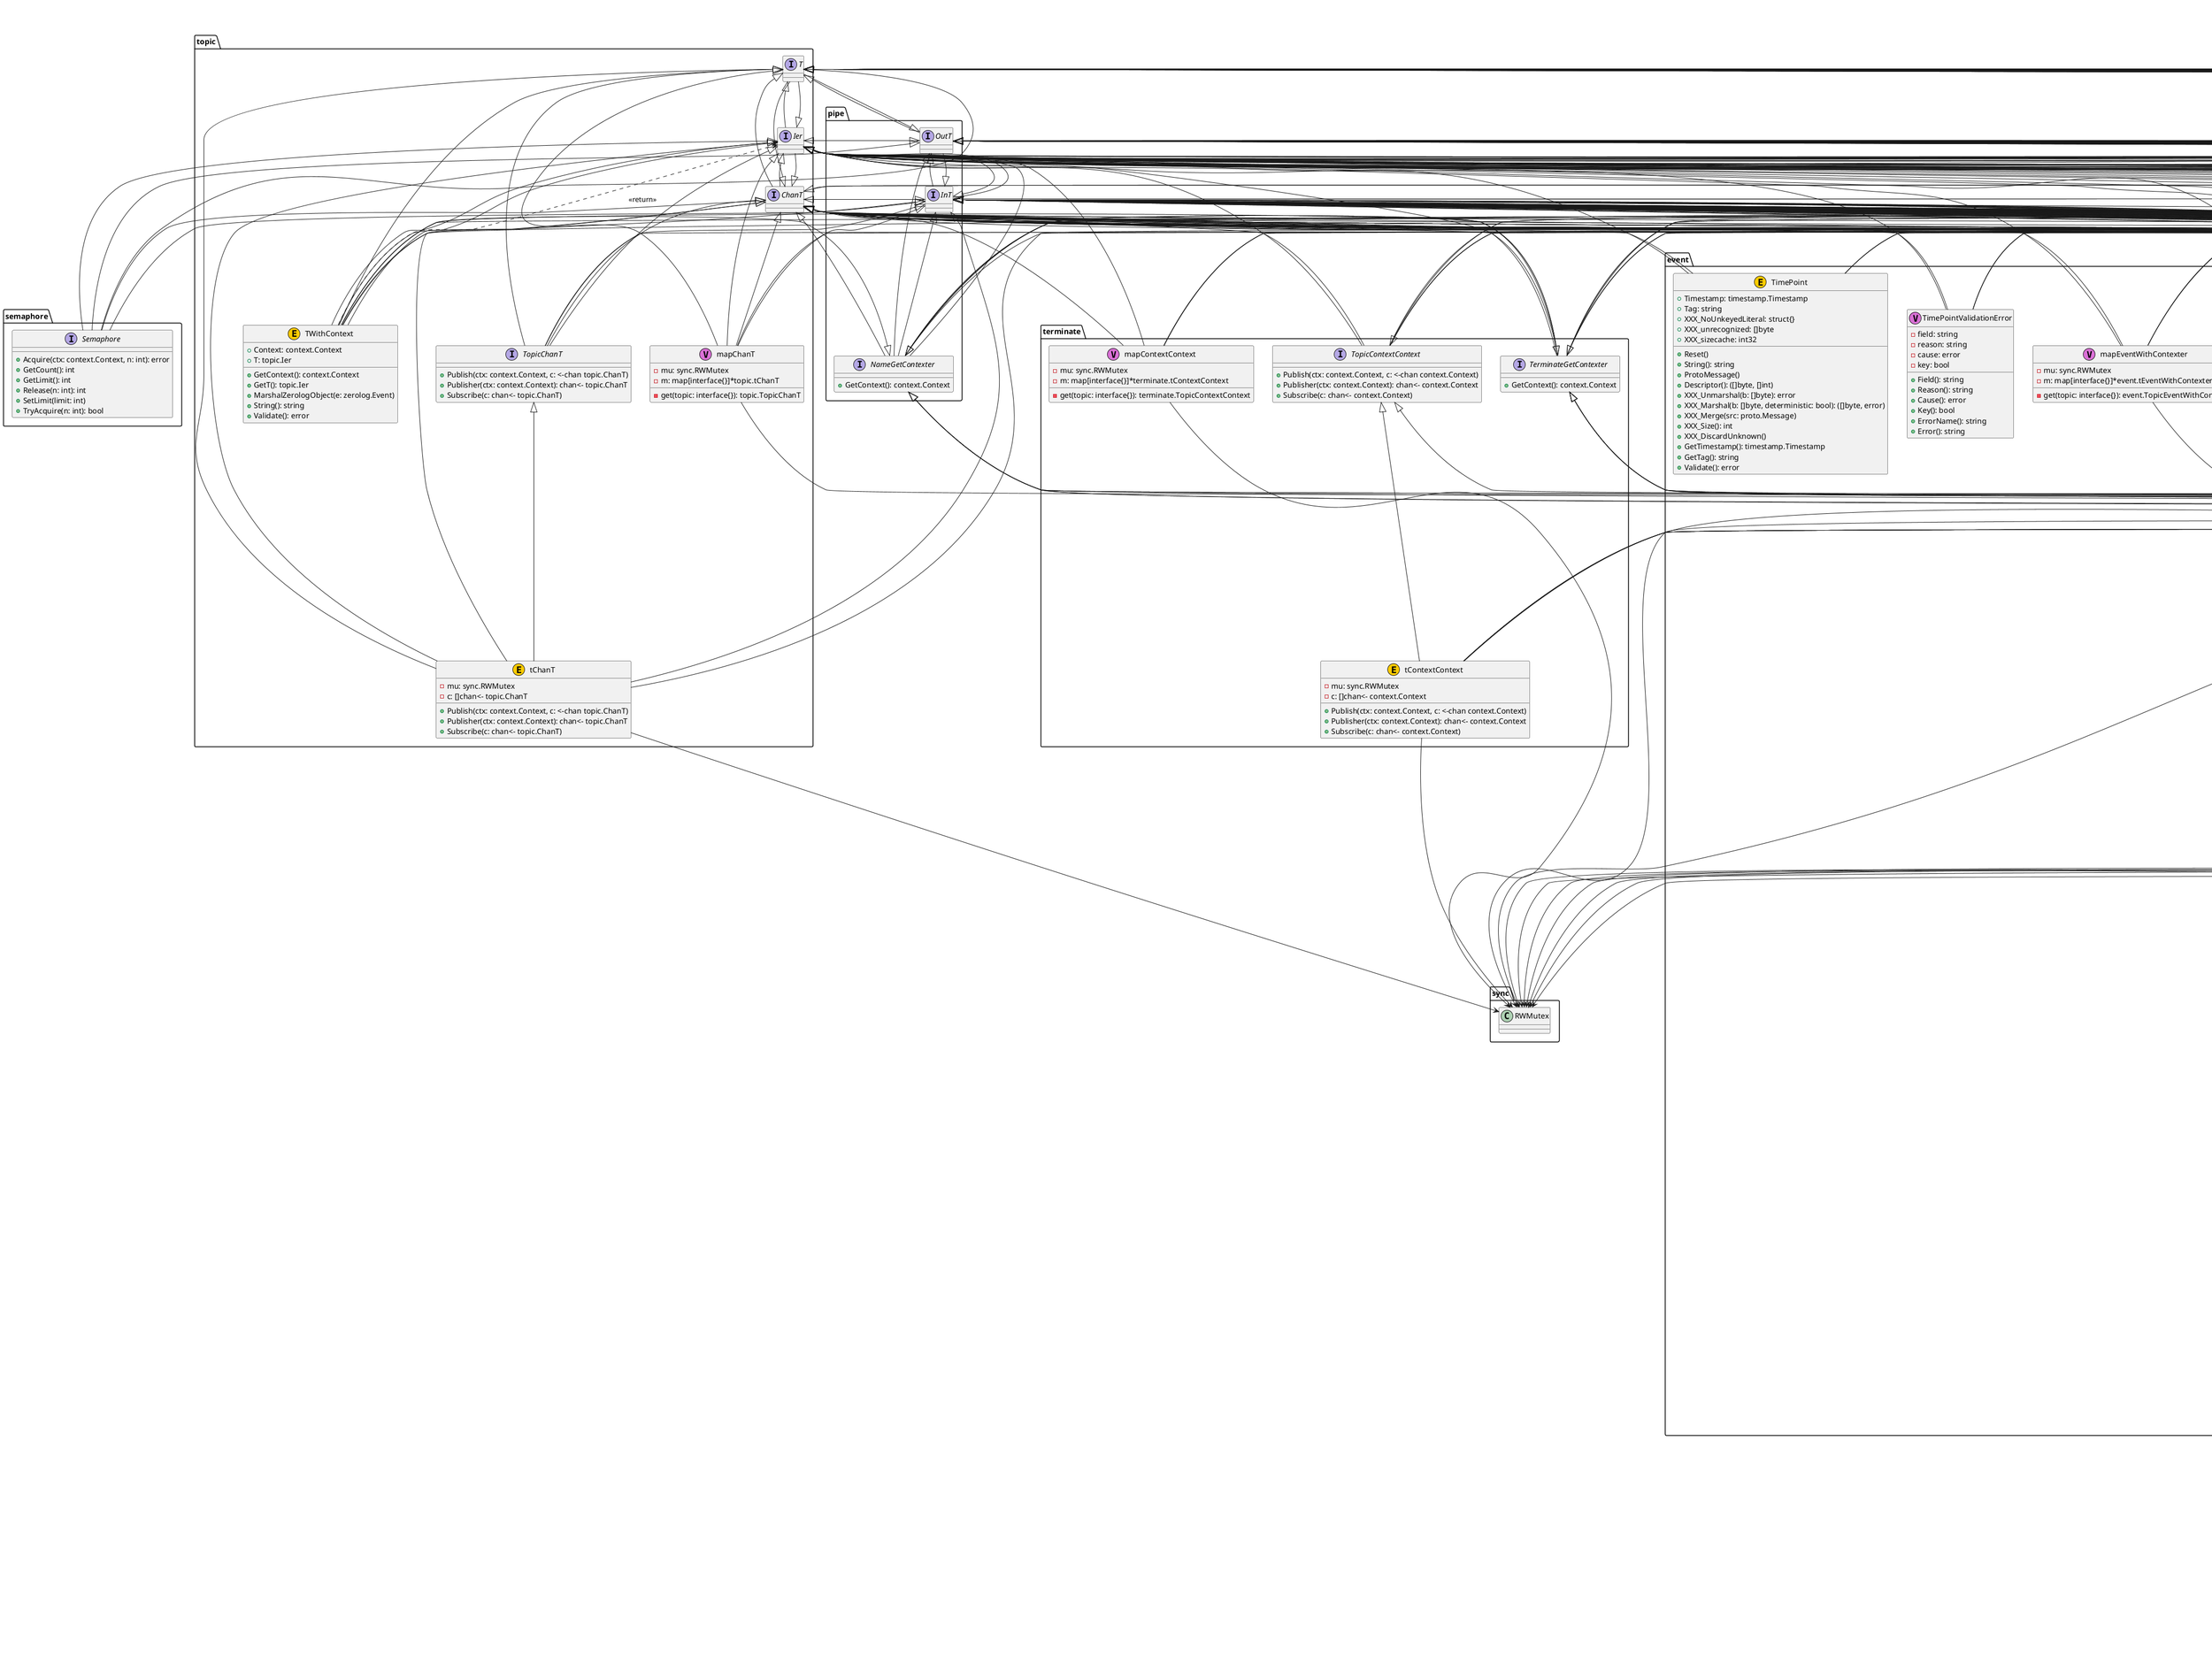 @startuml

package "semaphore" {
	interface "Semaphore" as semaphore.Semaphore {
		+Acquire(ctx: context.Context, n: int): error
		+GetCount(): int
		+GetLimit(): int
		+Release(n: int): int
		+SetLimit(limit: int)
		+TryAcquire(n: int): bool
	}
}



package "update" {
	interface "UpdateGetContexter" as update.UpdateGetContexter {
		+GetContext(): context.Context
	}
}



package "config" {
	class "KV" as config.KV <<V,Orchid>> {
		+K: string
		+V: interface{}
	}
}



package "terminate" {
	interface "TerminateGetContexter" as terminate.TerminateGetContexter {
		+GetContext(): context.Context
	}
}



package "terminate" {
	interface "TopicContextContext" as terminate.TopicContextContext {
		+Publish(ctx: context.Context, c: <-chan context.Context)
		+Publisher(ctx: context.Context): chan<- context.Context
		+Subscribe(c: chan<- context.Context)
	}
}



package "terminate" {
	class "mapContextContext" as terminate.mapContextContext <<V,Orchid>> {
		-mu: sync.RWMutex
		-m: map[interface{}]*terminate.tContextContext
		-get(topic: interface{}): terminate.TopicContextContext
	}
}

	terminate.mapContextContext --> sync.RWMutex


package "terminate" {
	class "tContextContext" as terminate.tContextContext <<E,#FFCC00>> {
		-mu: sync.RWMutex
		-c: []chan<- context.Context
		+Publish(ctx: context.Context, c: <-chan context.Context)
		+Publisher(ctx: context.Context): chan<- context.Context
		+Subscribe(c: chan<- context.Context)
	}
}

	terminate.tContextContext --> sync.RWMutex


package "topic" {
	interface "ChanT" as topic.ChanT
}



package "topic" {
	interface "Ier" as topic.Ier
}



package "topic" {
	interface "T" as topic.T
}



package "topic" {
	class "TWithContext" as topic.TWithContext <<E,#FFCC00>> {
		+Context: context.Context
		+T: topic.Ier
		+GetContext(): context.Context
		+GetT(): topic.Ier
		+MarshalZerologObject(e: zerolog.Event)
		+String(): string
		+Validate(): error
	}
}

	topic.TWithContext --> topic.Ier

	topic.TWithContext ..> topic.Ier : <<return>> 

package "topic" {
	interface "TopicChanT" as topic.TopicChanT {
		+Publish(ctx: context.Context, c: <-chan topic.ChanT)
		+Publisher(ctx: context.Context): chan<- topic.ChanT
		+Subscribe(c: chan<- topic.ChanT)
	}
}



package "topic" {
	class "mapChanT" as topic.mapChanT <<V,Orchid>> {
		-mu: sync.RWMutex
		-m: map[interface{}]*topic.tChanT
		-get(topic: interface{}): topic.TopicChanT
	}
}

	topic.mapChanT --> sync.RWMutex


package "topic" {
	class "tChanT" as topic.tChanT <<E,#FFCC00>> {
		-mu: sync.RWMutex
		-c: []chan<- topic.ChanT
		+Publish(ctx: context.Context, c: <-chan topic.ChanT)
		+Publisher(ctx: context.Context): chan<- topic.ChanT
		+Subscribe(c: chan<- topic.ChanT)
	}
}

	topic.tChanT --> sync.RWMutex


package "event" {
	interface "Closer" as event.Closer {
		+Close(): error
	}
}



package "event" {
	class "Event" as event.Event <<E,#FFCC00>> {
		+Id: []byte
		+Origin: string
		+TimePoint: []*event.TimePoint
		+XXX_NoUnkeyedLiteral: struct{}
		+XXX_unrecognized: []byte
		+XXX_sizecache: int32
		+AddTimePoint(tag: string, timeStamp: time.Time): (event.Eventer, error)
		+GetKey(): []byte
		+Reset()
		+String(): string
		+ProtoMessage()
		+Descriptor(): ([]byte, []int)
		+XXX_Unmarshal(b: []byte): error
		+XXX_Marshal(b: []byte, deterministic: bool): ([]byte, error)
		+XXX_Merge(src: proto.Message)
		+XXX_Size(): int
		+XXX_DiscardUnknown()
		+GetId(): []byte
		+GetOrigin(): string
		+GetTimePoint(): []*event.TimePoint
		+MarshalZerologObject(e: zerolog.Event)
		+Validate(): error
	}
}


	event.Event ..> event.Eventer : <<return>> 

package "event" {
	class "EventValidationError" as event.EventValidationError <<V,Orchid>> {
		-field: string
		-reason: string
		-cause: error
		-key: bool
		+Field(): string
		+Reason(): string
		+Cause(): error
		+Key(): bool
		+ErrorName(): string
		+Error(): string
	}
}



package "event" {
	class "EventWithContext" as event.EventWithContext <<E,#FFCC00>> {
		+Context: context.Context
		+Event: event.Eventer
		+GetContext(): context.Context
		+GetEvent(): event.Eventer
		+MarshalZerologObject(e: zerolog.Event)
		+String(): string
		+Validate(): error
	}
}

	event.EventWithContext --> event.Eventer

	event.EventWithContext ..> event.Eventer : <<return>> 

package "event" {
	interface "EventWithContexter" as event.EventWithContexter {
		+GetContext(): context.Context
		+GetEvent(): event.Eventer
		+MarshalZerologObject(: zerolog.Event)
		+String(): string
		+Validate(): error
	}
}


	event.EventWithContexter ..> event.Eventer : <<return>> 

package "event" {
	interface "Eventer" as event.Eventer {
		+AddTimePoint(: string, : time.Time): (event.Eventer, error)
		+Descriptor(): ([]byte, []int)
		+GetId(): []byte
		+GetKey(): []byte
		+GetOrigin(): string
		+GetTimePoint(): []*event.TimePoint
		+MarshalZerologObject(: zerolog.Event)
		+ProtoMessage()
		+Reset()
		+String(): string
		+Validate(): error
		+XXX_DiscardUnknown()
		+XXX_Marshal(: []byte, : bool): ([]byte, error)
		+XXX_Merge(: proto.Message)
		+XXX_Size(): int
		+XXX_Unmarshal(: []byte): error
	}
}


	event.Eventer ..> event.Eventer : <<return>> 

package "keyvalue" {
	class "KeyValueWithContext" as keyvalue.KeyValueWithContext <<E,#FFCC00>> {
		+Context: context.Context
		+KeyValue: keyvalue.KeyValuer
		+GetContext(): context.Context
		+GetKeyValue(): keyvalue.KeyValuer
		+MarshalZerologObject(e: zerolog.Event)
		+String(): string
		+Validate(): error
	}
}



package "keyvalue" {
	interface "KeyValueWithContexter" as keyvalue.KeyValueWithContexter {
		+GetContext(): context.Context
		+GetKeyValue(): keyvalue.KeyValuer
		+MarshalZerologObject(: zerolog.Event)
		+String(): string
		+Validate(): error
	}
}



package "event" {
	interface "Keyer" as event.Keyer {
		+GetKey(): string
		+MarshalZerologObject(e: zerolog.Event)
	}
}



package "event" {
	interface "Loader" as event.Loader {
		+Load(: context.Context, : keyvalue.Prefixer): (keyvalue.KeyValuer, error)
	}
}



package "event" {
	interface "Message" as event.Message {
		+MarshalZerologObject(e: zerolog.Event)
		+ProtoMessage()
		+Reset()
		+String(): string
	}
}



package "event" {
	interface "Saver" as event.Saver {
		+Save(: context.Context, : keyvalue.KeyValuer): error
	}
}



package "event" {
	class "TimePoint" as event.TimePoint <<E,#FFCC00>> {
		+Timestamp: timestamp.Timestamp
		+Tag: string
		+XXX_NoUnkeyedLiteral: struct{}
		+XXX_unrecognized: []byte
		+XXX_sizecache: int32
		+Reset()
		+String(): string
		+ProtoMessage()
		+Descriptor(): ([]byte, []int)
		+XXX_Unmarshal(b: []byte): error
		+XXX_Marshal(b: []byte, deterministic: bool): ([]byte, error)
		+XXX_Merge(src: proto.Message)
		+XXX_Size(): int
		+XXX_DiscardUnknown()
		+GetTimestamp(): timestamp.Timestamp
		+GetTag(): string
		+Validate(): error
	}
}



package "event" {
	class "TimePointValidationError" as event.TimePointValidationError <<V,Orchid>> {
		-field: string
		-reason: string
		-cause: error
		-key: bool
		+Field(): string
		+Reason(): string
		+Cause(): error
		+Key(): bool
		+ErrorName(): string
		+Error(): string
	}
}



package "event" {
	interface "TopicEventWithContexter" as event.TopicEventWithContexter {
		+Publish(ctx: context.Context, c: <-chan event.EventWithContexter)
		+Publisher(ctx: context.Context): chan<- event.EventWithContexter
		+Subscribe(c: chan<- event.EventWithContexter)
	}
}



package "event" {
	class "mapEventWithContexter" as event.mapEventWithContexter <<V,Orchid>> {
		-mu: sync.RWMutex
		-m: map[interface{}]*event.tEventWithContexter
		-get(topic: interface{}): event.TopicEventWithContexter
	}
}

	event.mapEventWithContexter --> sync.RWMutex


package "event" {
	class "tEventWithContexter" as event.tEventWithContexter <<E,#FFCC00>> {
		-mu: sync.RWMutex
		-c: []chan<- event.EventWithContexter
		+Publish(ctx: context.Context, c: <-chan event.EventWithContexter)
		+Publisher(ctx: context.Context): chan<- event.EventWithContexter
		+Subscribe(c: chan<- event.EventWithContexter)
	}
}

	event.tEventWithContexter --> sync.RWMutex


package "errs" {
	class "Error" as errs.Error <<E,#FFCC00>> {
		+Code: fmt.Stringer
		+Message: string
		+Op: string
		+Err: error
		-errorMessage: string
		+Error(): string
		+MarshalZerologObject(e: zerolog.Event)
	}
}



package "meta" {
	class "Meta" as meta.Meta <<E,#FFCC00>> {
		+Name: string
		+Semver: string
		+Channel: string
		+Runtime: *meta.Runtime
		+Serial: string
		+Build: time.Time
		+Vcs: *meta.Vcs
		+XXX_NoUnkeyedLiteral: struct{}
		+XXX_unrecognized: []byte
		+XXX_sizecache: int32
		+Reset()
		+String(): string
		+ProtoMessage()
		+Descriptor(): ([]byte, []int)
		+XXX_Unmarshal(b: []byte): error
		+XXX_Marshal(b: []byte, deterministic: bool): ([]byte, error)
		+XXX_Merge(src: proto.Message)
		+XXX_Size(): int
		+XXX_DiscardUnknown()
		+GetName(): string
		+GetSemver(): string
		+GetChannel(): string
		+GetRuntime(): *meta.Runtime
		+GetSerial(): string
		+GetBuild(): time.Time
		+GetVcs(): *meta.Vcs
		+Validate(): error
		+JSON(): []byte
		+Flatten(): map[string]interface{}
		+MarshalZerologObject(e: zerolog.Event)
	}
}

	meta.Meta --> meta.Runtime
	meta.Meta --> meta.Vcs

	meta.Meta ..> meta.Runtime : <<return>> 
	meta.Meta ..> meta.Vcs : <<return>> 

package "meta" {
	class "MetaValidationError" as meta.MetaValidationError <<V,Orchid>> {
		-field: string
		-reason: string
		-cause: error
		-key: bool
		+Field(): string
		+Reason(): string
		+Cause(): error
		+Key(): bool
		+ErrorName(): string
		+Error(): string
	}
}



package "meta" {
	interface "Metaer" as meta.Metaer {
		+Descriptor(): ([]byte, []int)
		+Flatten(): map[string]interface{}
		+GetBuild(): time.Time
		+GetChannel(): string
		+GetName(): string
		+GetRuntime(): *meta.Runtime
		+GetSemver(): string
		+GetSerial(): string
		+GetVcs(): *meta.Vcs
		+JSON(): []byte
		+MarshalZerologObject(: zerolog.Event)
		+ProtoMessage()
		+Reset()
		+String(): string
		+Validate(): error
		+XXX_DiscardUnknown()
		+XXX_Marshal(: []byte, : bool): ([]byte, error)
		+XXX_Merge(: proto.Message)
		+XXX_Size(): int
		+XXX_Unmarshal(: []byte): error
	}
}


	meta.Metaer ..> meta.Runtime : <<return>> 
	meta.Metaer ..> meta.Vcs : <<return>> 

package "meta" {
	class "Runtime" as meta.Runtime <<E,#FFCC00>> {
		+Version: string
		+Arch: string
		+Os: string
		+XXX_NoUnkeyedLiteral: struct{}
		+XXX_unrecognized: []byte
		+XXX_sizecache: int32
		+Reset()
		+String(): string
		+ProtoMessage()
		+Descriptor(): ([]byte, []int)
		+XXX_Unmarshal(b: []byte): error
		+XXX_Marshal(b: []byte, deterministic: bool): ([]byte, error)
		+XXX_Merge(src: proto.Message)
		+XXX_Size(): int
		+XXX_DiscardUnknown()
		+GetVersion(): string
		+GetArch(): string
		+GetOs(): string
		+Validate(): error
	}
}



package "meta" {
	class "RuntimeValidationError" as meta.RuntimeValidationError <<V,Orchid>> {
		-field: string
		-reason: string
		-cause: error
		-key: bool
		+Field(): string
		+Reason(): string
		+Cause(): error
		+Key(): bool
		+ErrorName(): string
		+Error(): string
	}
}



package "meta" {
	class "Vcs" as meta.Vcs <<E,#FFCC00>> {
		+Hash: string
		+Branch: string
		+Tag: string
		+XXX_NoUnkeyedLiteral: struct{}
		+XXX_unrecognized: []byte
		+XXX_sizecache: int32
		+Reset()
		+String(): string
		+ProtoMessage()
		+Descriptor(): ([]byte, []int)
		+XXX_Unmarshal(b: []byte): error
		+XXX_Marshal(b: []byte, deterministic: bool): ([]byte, error)
		+XXX_Merge(src: proto.Message)
		+XXX_Size(): int
		+XXX_DiscardUnknown()
		+GetHash(): string
		+GetBranch(): string
		+GetTag(): string
		+Validate(): error
	}
}



package "meta" {
	class "VcsValidationError" as meta.VcsValidationError <<V,Orchid>> {
		-field: string
		-reason: string
		-cause: error
		-key: bool
		+Field(): string
		+Reason(): string
		+Cause(): error
		+Key(): bool
		+ErrorName(): string
		+Error(): string
	}
}



package "pipe" {
	interface "InT" as pipe.InT
}



package "pipe" {
	interface "NameGetContexter" as pipe.NameGetContexter {
		+GetContext(): context.Context
	}
}



package "pipe" {
	interface "OutT" as pipe.OutT
}



package "slog" {
	class "HookMeta" as slog.HookMeta <<V,Orchid>> {
		+Run(e: zerolog.Event, level: zerolog.Level, msg: string)
	}
}



package "slog" {
	class "StackdriverCloser" as slog.StackdriverCloser <<E,#FFCC00>> {
		-client: logging.Client
		+Close(): error
	}
}



package "slog" {
	class "StackdriverLoggingWriter" as slog.StackdriverLoggingWriter <<E,#FFCC00>> {
		+Logger: logging.Logger
		-parentProjects: string
		-projectID: string
		-traceIDTemplate: string
		+Write(p: []byte): (int, error)
		+WriteLevel(level: zerolog.Level, p: []byte): (int, error)
		+Flush(): error
		+GetTraceIDTemplate(): string
		+GetTraceURLTemplate(): string
		+GetParentProjects(): string
	}
}



package "slog" {
	class "StackdriverZerologWriter" as slog.StackdriverZerologWriter <<E,#FFCC00>> {
		-ctx: context.Context
		+Init(: context.Context): (io.Closer, error)
		+MarshalZerologObject(e: zerolog.Event)
	}
}



package "slog" {
	class "TraceObject" as slog.TraceObject <<E,#FFCC00>> {
		-ctx: context.Context
		+MarshalZerologObject(e: zerolog.Event)
	}
}



package "slog" {
	interface "Tracer" as slog.Tracer {
		+GetTraceIDTemplate(): string
		+GetTraceURLTemplate(): string
	}
}



package "slog" {
	class "rawJSON" as slog.rawJSON <<E,#FFCC00>> {
		+MarshalJSON(): ([]byte, error)
		+UnmarshalJSON(b: []byte): error
	}
}



package "cmd" {
	class "Resource" as cmd.Resource <<E,#FFCC00>> {
		+Context: context.Context
		+Resource: []func(context.Context) (io.Closer, error)
		-closer: []io.Closer
		+Init(): error
		+Close(): err: error
	}
}



package "now" {
	interface "TopicContextContext" as now.TopicContextContext {
		+Publish(ctx: context.Context, c: <-chan context.Context)
		+Publisher(ctx: context.Context): chan<- context.Context
		+Subscribe(c: chan<- context.Context)
	}
}



package "now" {
	class "mapContextContext" as now.mapContextContext <<V,Orchid>> {
		-mu: sync.RWMutex
		-m: map[interface{}]*now.tContextContext
		-get(topic: interface{}): now.TopicContextContext
	}
}

	now.mapContextContext --> sync.RWMutex


package "now" {
	class "tContextContext" as now.tContextContext <<E,#FFCC00>> {
		-mu: sync.RWMutex
		-c: []chan<- context.Context
		+Publish(ctx: context.Context, c: <-chan context.Context)
		+Publisher(ctx: context.Context): chan<- context.Context
		+Subscribe(c: chan<- context.Context)
	}
}

	now.tContextContext --> sync.RWMutex


package "debug" {
	class "Client" as debug.Client <<E,#FFCC00>> {
		+Id: string
		+XXX_NoUnkeyedLiteral: struct{}
		+XXX_unrecognized: []byte
		+XXX_sizecache: int32
		+Reset()
		+String(): string
		+ProtoMessage()
		+Descriptor(): ([]byte, []int)
		+XXX_Unmarshal(b: []byte): error
		+XXX_Marshal(b: []byte, deterministic: bool): ([]byte, error)
		+XXX_Merge(src: proto.Message)
		+XXX_Size(): int
		+XXX_DiscardUnknown()
		+GetId(): string
		+MarshalZerologObject(e: zerolog.Event)
		+Validate(): error
	}
}



package "debug" {
	interface "ClientRepository" as debug.ClientRepository {
		+Config(: context.Context): (debug.ClientWithContexter, error)
		+Connect(: debug.ClientWithContexter): error
	}
}


	debug.ClientRepository ..> debug.ClientWithContexter : <<return>> 
	debug.ClientRepository ..> debug.ClientWithContexter : <<use>> 

package "debug" {
	class "ClientValidationError" as debug.ClientValidationError <<V,Orchid>> {
		-field: string
		-reason: string
		-cause: error
		-key: bool
		+Field(): string
		+Reason(): string
		+Cause(): error
		+Key(): bool
		+ErrorName(): string
		+Error(): string
	}
}



package "debug" {
	class "ClientWithContext" as debug.ClientWithContext <<E,#FFCC00>> {
		+Context: context.Context
		+Client: debug.Clienter
		+GetContext(): context.Context
		+GetClient(): debug.Clienter
		+MarshalZerologObject(e: zerolog.Event)
		+String(): string
		+Validate(): error
	}
}

	debug.ClientWithContext --> debug.Clienter

	debug.ClientWithContext ..> debug.Clienter : <<return>> 

package "debug" {
	interface "ClientWithContexter" as debug.ClientWithContexter {
		+GetClient(): debug.Clienter
		+GetContext(): context.Context
		+MarshalZerologObject(: zerolog.Event)
		+String(): string
		+Validate(): error
	}
}


	debug.ClientWithContexter ..> debug.Clienter : <<return>> 

package "debug" {
	interface "Clienter" as debug.Clienter {
		+Descriptor(): ([]byte, []int)
		+GetId(): string
		+MarshalZerologObject(: zerolog.Event)
		+ProtoMessage()
		+Reset()
		+String(): string
		+Validate(): error
		+XXX_DiscardUnknown()
		+XXX_Marshal(: []byte, : bool): ([]byte, error)
		+XXX_Merge(: proto.Message)
		+XXX_Size(): int
		+XXX_Unmarshal(: []byte): error
	}
}



package "debug" {
	interface "TopicClientWithContexter" as debug.TopicClientWithContexter {
		+Publish(ctx: context.Context, c: <-chan debug.ClientWithContexter)
		+Publisher(ctx: context.Context): chan<- debug.ClientWithContexter
		+Subscribe(c: chan<- debug.ClientWithContexter)
	}
}



package "debug" {
	interface "TopicClienter" as debug.TopicClienter {
		+Publish(ctx: context.Context, c: <-chan debug.Clienter)
		+Publisher(ctx: context.Context): chan<- debug.Clienter
		+Subscribe(c: chan<- debug.Clienter)
	}
}



package "debug" {
	class "mapClientWithContexter" as debug.mapClientWithContexter <<V,Orchid>> {
		-mu: sync.RWMutex
		-m: map[interface{}]*debug.tClientWithContexter
		-get(topic: interface{}): debug.TopicClientWithContexter
	}
}

	debug.mapClientWithContexter --> sync.RWMutex


package "debug" {
	class "mapClienter" as debug.mapClienter <<V,Orchid>> {
		-mu: sync.RWMutex
		-m: map[interface{}]*debug.tClienter
		-get(topic: interface{}): debug.TopicClienter
	}
}

	debug.mapClienter --> sync.RWMutex


package "debug" {
	class "tClientWithContexter" as debug.tClientWithContexter <<E,#FFCC00>> {
		-mu: sync.RWMutex
		-c: []chan<- debug.ClientWithContexter
		+Publish(ctx: context.Context, c: <-chan debug.ClientWithContexter)
		+Publisher(ctx: context.Context): chan<- debug.ClientWithContexter
		+Subscribe(c: chan<- debug.ClientWithContexter)
	}
}

	debug.tClientWithContexter --> sync.RWMutex


package "debug" {
	class "tClienter" as debug.tClienter <<E,#FFCC00>> {
		-mu: sync.RWMutex
		-c: []chan<- debug.Clienter
		+Publish(ctx: context.Context, c: <-chan debug.Clienter)
		+Publisher(ctx: context.Context): chan<- debug.Clienter
		+Subscribe(c: chan<- debug.Clienter)
	}
}

	debug.tClienter --> sync.RWMutex


	semaphore.Semaphore -up-|> topic.ChanT
	semaphore.Semaphore -up-|> topic.Ier
	semaphore.Semaphore -up-|> topic.T
	semaphore.Semaphore -up-|> pipe.InT
	semaphore.Semaphore -up-|> pipe.OutT
	update.UpdateGetContexter -up-|> terminate.TerminateGetContexter
	update.UpdateGetContexter -up-|> topic.ChanT
	update.UpdateGetContexter -up-|> topic.Ier
	update.UpdateGetContexter -up-|> topic.T
	update.UpdateGetContexter -up-|> pipe.InT
	update.UpdateGetContexter -up-|> pipe.NameGetContexter
	update.UpdateGetContexter -up-|> pipe.OutT
	config.KV -up-|> topic.ChanT
	config.KV -up-|> topic.Ier
	config.KV -up-|> topic.T
	config.KV -up-|> pipe.InT
	config.KV -up-|> pipe.OutT
	terminate.TerminateGetContexter -up-|> update.UpdateGetContexter
	terminate.TerminateGetContexter -up-|> topic.ChanT
	terminate.TerminateGetContexter -up-|> topic.Ier
	terminate.TerminateGetContexter -up-|> topic.T
	terminate.TerminateGetContexter -up-|> pipe.InT
	terminate.TerminateGetContexter -up-|> pipe.NameGetContexter
	terminate.TerminateGetContexter -up-|> pipe.OutT
	terminate.TopicContextContext -up-|> topic.ChanT
	terminate.TopicContextContext -up-|> topic.Ier
	terminate.TopicContextContext -up-|> topic.T
	terminate.TopicContextContext -up-|> pipe.InT
	terminate.TopicContextContext -up-|> pipe.OutT
	terminate.TopicContextContext -up-|> now.TopicContextContext
	terminate.mapContextContext -up-|> topic.ChanT
	terminate.mapContextContext -up-|> topic.Ier
	terminate.mapContextContext -up-|> topic.T
	terminate.mapContextContext -up-|> pipe.InT
	terminate.mapContextContext -up-|> pipe.OutT
	terminate.tContextContext -up-|> terminate.TopicContextContext
	terminate.tContextContext -up-|> topic.ChanT
	terminate.tContextContext -up-|> topic.Ier
	terminate.tContextContext -up-|> topic.T
	terminate.tContextContext -up-|> pipe.InT
	terminate.tContextContext -up-|> pipe.OutT
	terminate.tContextContext -up-|> now.TopicContextContext
	topic.ChanT -up-|> topic.Ier
	topic.ChanT -up-|> topic.T
	topic.ChanT -up-|> pipe.InT
	topic.ChanT -up-|> pipe.OutT
	topic.Ier -up-|> topic.ChanT
	topic.Ier -up-|> topic.T
	topic.Ier -up-|> pipe.InT
	topic.Ier -up-|> pipe.OutT
	topic.T -up-|> topic.ChanT
	topic.T -up-|> topic.Ier
	topic.T -up-|> pipe.InT
	topic.T -up-|> pipe.OutT
	topic.TWithContext -up-|> update.UpdateGetContexter
	topic.TWithContext -up-|> terminate.TerminateGetContexter
	topic.TWithContext -up-|> topic.ChanT
	topic.TWithContext -up-|> topic.Ier
	topic.TWithContext -up-|> topic.T
	topic.TWithContext -up-|> pipe.InT
	topic.TWithContext -up-|> pipe.NameGetContexter
	topic.TWithContext -up-|> pipe.OutT
	topic.TopicChanT -up-|> topic.ChanT
	topic.TopicChanT -up-|> topic.Ier
	topic.TopicChanT -up-|> topic.T
	topic.TopicChanT -up-|> pipe.InT
	topic.TopicChanT -up-|> pipe.OutT
	topic.mapChanT -up-|> topic.ChanT
	topic.mapChanT -up-|> topic.Ier
	topic.mapChanT -up-|> topic.T
	topic.mapChanT -up-|> pipe.InT
	topic.mapChanT -up-|> pipe.OutT
	topic.tChanT -up-|> topic.ChanT
	topic.tChanT -up-|> topic.Ier
	topic.tChanT -up-|> topic.T
	topic.tChanT -up-|> topic.TopicChanT
	topic.tChanT -up-|> pipe.InT
	topic.tChanT -up-|> pipe.OutT
	event.Closer -up-|> topic.ChanT
	event.Closer -up-|> topic.Ier
	event.Closer -up-|> topic.T
	event.Closer -up-|> pipe.InT
	event.Closer -up-|> pipe.OutT
	event.Event -up-|> topic.ChanT
	event.Event -up-|> topic.Ier
	event.Event -up-|> topic.T
	event.Event -up-|> event.Eventer
	event.Event -up-|> event.Message
	event.Event -up-|> pipe.InT
	event.Event -up-|> pipe.OutT
	event.EventValidationError -up-|> topic.ChanT
	event.EventValidationError -up-|> topic.Ier
	event.EventValidationError -up-|> topic.T
	event.EventValidationError -up-|> pipe.InT
	event.EventValidationError -up-|> pipe.OutT
	event.EventWithContext -up-|> update.UpdateGetContexter
	event.EventWithContext -up-|> terminate.TerminateGetContexter
	event.EventWithContext -up-|> topic.ChanT
	event.EventWithContext -up-|> topic.Ier
	event.EventWithContext -up-|> topic.T
	event.EventWithContext -up-|> event.EventWithContexter
	event.EventWithContext -up-|> pipe.InT
	event.EventWithContext -up-|> pipe.NameGetContexter
	event.EventWithContext -up-|> pipe.OutT
	event.EventWithContexter -up-|> update.UpdateGetContexter
	event.EventWithContexter -up-|> terminate.TerminateGetContexter
	event.EventWithContexter -up-|> topic.ChanT
	event.EventWithContexter -up-|> topic.Ier
	event.EventWithContexter -up-|> topic.T
	event.EventWithContexter -up-|> pipe.InT
	event.EventWithContexter -up-|> pipe.NameGetContexter
	event.EventWithContexter -up-|> pipe.OutT
	event.Eventer -up-|> topic.ChanT
	event.Eventer -up-|> topic.Ier
	event.Eventer -up-|> topic.T
	event.Eventer -up-|> event.Message
	event.Eventer -up-|> pipe.InT
	event.Eventer -up-|> pipe.OutT
	keyvalue.KeyValueWithContext -up-|> update.UpdateGetContexter
	keyvalue.KeyValueWithContext -up-|> terminate.TerminateGetContexter
	keyvalue.KeyValueWithContext -up-|> topic.ChanT
	keyvalue.KeyValueWithContext -up-|> topic.Ier
	keyvalue.KeyValueWithContext -up-|> topic.T
	keyvalue.KeyValueWithContext -up-|> keyvalue.KeyValueWithContexter
	keyvalue.KeyValueWithContext -up-|> pipe.InT
	keyvalue.KeyValueWithContext -up-|> pipe.NameGetContexter
	keyvalue.KeyValueWithContext -up-|> pipe.OutT
	keyvalue.KeyValueWithContexter -up-|> update.UpdateGetContexter
	keyvalue.KeyValueWithContexter -up-|> terminate.TerminateGetContexter
	keyvalue.KeyValueWithContexter -up-|> topic.ChanT
	keyvalue.KeyValueWithContexter -up-|> topic.Ier
	keyvalue.KeyValueWithContexter -up-|> topic.T
	keyvalue.KeyValueWithContexter -up-|> pipe.InT
	keyvalue.KeyValueWithContexter -up-|> pipe.NameGetContexter
	keyvalue.KeyValueWithContexter -up-|> pipe.OutT
	event.Keyer -up-|> topic.ChanT
	event.Keyer -up-|> topic.Ier
	event.Keyer -up-|> topic.T
	event.Keyer -up-|> pipe.InT
	event.Keyer -up-|> pipe.OutT
	event.Loader -up-|> topic.ChanT
	event.Loader -up-|> topic.Ier
	event.Loader -up-|> topic.T
	event.Loader -up-|> pipe.InT
	event.Loader -up-|> pipe.OutT
	event.Message -up-|> topic.ChanT
	event.Message -up-|> topic.Ier
	event.Message -up-|> topic.T
	event.Message -up-|> pipe.InT
	event.Message -up-|> pipe.OutT
	event.Saver -up-|> topic.ChanT
	event.Saver -up-|> topic.Ier
	event.Saver -up-|> topic.T
	event.Saver -up-|> pipe.InT
	event.Saver -up-|> pipe.OutT
	event.TimePoint -up-|> topic.ChanT
	event.TimePoint -up-|> topic.Ier
	event.TimePoint -up-|> topic.T
	event.TimePoint -up-|> pipe.InT
	event.TimePoint -up-|> pipe.OutT
	event.TimePointValidationError -up-|> topic.ChanT
	event.TimePointValidationError -up-|> topic.Ier
	event.TimePointValidationError -up-|> topic.T
	event.TimePointValidationError -up-|> pipe.InT
	event.TimePointValidationError -up-|> pipe.OutT
	event.TopicEventWithContexter -up-|> topic.ChanT
	event.TopicEventWithContexter -up-|> topic.Ier
	event.TopicEventWithContexter -up-|> topic.T
	event.TopicEventWithContexter -up-|> pipe.InT
	event.TopicEventWithContexter -up-|> pipe.OutT
	event.mapEventWithContexter -up-|> topic.ChanT
	event.mapEventWithContexter -up-|> topic.Ier
	event.mapEventWithContexter -up-|> topic.T
	event.mapEventWithContexter -up-|> pipe.InT
	event.mapEventWithContexter -up-|> pipe.OutT
	event.tEventWithContexter -up-|> topic.ChanT
	event.tEventWithContexter -up-|> topic.Ier
	event.tEventWithContexter -up-|> topic.T
	event.tEventWithContexter -up-|> event.TopicEventWithContexter
	event.tEventWithContexter -up-|> pipe.InT
	event.tEventWithContexter -up-|> pipe.OutT
	errs.Error -up-|> topic.ChanT
	errs.Error -up-|> topic.Ier
	errs.Error -up-|> topic.T
	errs.Error -up-|> pipe.InT
	errs.Error -up-|> pipe.OutT
	meta.Meta -up-|> topic.ChanT
	meta.Meta -up-|> topic.Ier
	meta.Meta -up-|> topic.T
	meta.Meta -up-|> event.Message
	meta.Meta -up-|> meta.Metaer
	meta.Meta -up-|> pipe.InT
	meta.Meta -up-|> pipe.OutT
	meta.MetaValidationError -up-|> topic.ChanT
	meta.MetaValidationError -up-|> topic.Ier
	meta.MetaValidationError -up-|> topic.T
	meta.MetaValidationError -up-|> pipe.InT
	meta.MetaValidationError -up-|> pipe.OutT
	meta.Metaer -up-|> topic.ChanT
	meta.Metaer -up-|> topic.Ier
	meta.Metaer -up-|> topic.T
	meta.Metaer -up-|> event.Message
	meta.Metaer -up-|> pipe.InT
	meta.Metaer -up-|> pipe.OutT
	meta.Runtime -up-|> topic.ChanT
	meta.Runtime -up-|> topic.Ier
	meta.Runtime -up-|> topic.T
	meta.Runtime -up-|> pipe.InT
	meta.Runtime -up-|> pipe.OutT
	meta.RuntimeValidationError -up-|> topic.ChanT
	meta.RuntimeValidationError -up-|> topic.Ier
	meta.RuntimeValidationError -up-|> topic.T
	meta.RuntimeValidationError -up-|> pipe.InT
	meta.RuntimeValidationError -up-|> pipe.OutT
	meta.Vcs -up-|> topic.ChanT
	meta.Vcs -up-|> topic.Ier
	meta.Vcs -up-|> topic.T
	meta.Vcs -up-|> pipe.InT
	meta.Vcs -up-|> pipe.OutT
	meta.VcsValidationError -up-|> topic.ChanT
	meta.VcsValidationError -up-|> topic.Ier
	meta.VcsValidationError -up-|> topic.T
	meta.VcsValidationError -up-|> pipe.InT
	meta.VcsValidationError -up-|> pipe.OutT
	pipe.InT -up-|> topic.ChanT
	pipe.InT -up-|> topic.Ier
	pipe.InT -up-|> topic.T
	pipe.InT -up-|> pipe.OutT
	pipe.NameGetContexter -up-|> update.UpdateGetContexter
	pipe.NameGetContexter -up-|> terminate.TerminateGetContexter
	pipe.NameGetContexter -up-|> topic.ChanT
	pipe.NameGetContexter -up-|> topic.Ier
	pipe.NameGetContexter -up-|> topic.T
	pipe.NameGetContexter -up-|> pipe.InT
	pipe.NameGetContexter -up-|> pipe.OutT
	pipe.OutT -up-|> topic.ChanT
	pipe.OutT -up-|> topic.Ier
	pipe.OutT -up-|> topic.T
	pipe.OutT -up-|> pipe.InT
	slog.HookMeta -up-|> topic.ChanT
	slog.HookMeta -up-|> topic.Ier
	slog.HookMeta -up-|> topic.T
	slog.HookMeta -up-|> pipe.InT
	slog.HookMeta -up-|> pipe.OutT
	slog.StackdriverCloser -up-|> topic.ChanT
	slog.StackdriverCloser -up-|> topic.Ier
	slog.StackdriverCloser -up-|> topic.T
	slog.StackdriverCloser -up-|> event.Closer
	slog.StackdriverCloser -up-|> pipe.InT
	slog.StackdriverCloser -up-|> pipe.OutT
	slog.StackdriverLoggingWriter -up-|> topic.ChanT
	slog.StackdriverLoggingWriter -up-|> topic.Ier
	slog.StackdriverLoggingWriter -up-|> topic.T
	slog.StackdriverLoggingWriter -up-|> pipe.InT
	slog.StackdriverLoggingWriter -up-|> pipe.OutT
	slog.StackdriverLoggingWriter -up-|> slog.Tracer
	slog.StackdriverZerologWriter -up-|> topic.ChanT
	slog.StackdriverZerologWriter -up-|> topic.Ier
	slog.StackdriverZerologWriter -up-|> topic.T
	slog.StackdriverZerologWriter -up-|> pipe.InT
	slog.StackdriverZerologWriter -up-|> pipe.OutT
	slog.TraceObject -up-|> topic.ChanT
	slog.TraceObject -up-|> topic.Ier
	slog.TraceObject -up-|> topic.T
	slog.TraceObject -up-|> pipe.InT
	slog.TraceObject -up-|> pipe.OutT
	slog.Tracer -up-|> topic.ChanT
	slog.Tracer -up-|> topic.Ier
	slog.Tracer -up-|> topic.T
	slog.Tracer -up-|> pipe.InT
	slog.Tracer -up-|> pipe.OutT
	slog.rawJSON -up-|> topic.ChanT
	slog.rawJSON -up-|> topic.Ier
	slog.rawJSON -up-|> topic.T
	slog.rawJSON -up-|> pipe.InT
	slog.rawJSON -up-|> pipe.OutT
	cmd.Resource -up-|> topic.ChanT
	cmd.Resource -up-|> topic.Ier
	cmd.Resource -up-|> topic.T
	cmd.Resource -up-|> event.Closer
	cmd.Resource -up-|> pipe.InT
	cmd.Resource -up-|> pipe.OutT
	now.TopicContextContext -up-|> terminate.TopicContextContext
	now.TopicContextContext -up-|> topic.ChanT
	now.TopicContextContext -up-|> topic.Ier
	now.TopicContextContext -up-|> topic.T
	now.TopicContextContext -up-|> pipe.InT
	now.TopicContextContext -up-|> pipe.OutT
	now.mapContextContext -up-|> topic.ChanT
	now.mapContextContext -up-|> topic.Ier
	now.mapContextContext -up-|> topic.T
	now.mapContextContext -up-|> pipe.InT
	now.mapContextContext -up-|> pipe.OutT
	now.tContextContext -up-|> terminate.TopicContextContext
	now.tContextContext -up-|> topic.ChanT
	now.tContextContext -up-|> topic.Ier
	now.tContextContext -up-|> topic.T
	now.tContextContext -up-|> pipe.InT
	now.tContextContext -up-|> pipe.OutT
	now.tContextContext -up-|> now.TopicContextContext
	debug.Client -up-|> topic.ChanT
	debug.Client -up-|> topic.Ier
	debug.Client -up-|> topic.T
	debug.Client -up-|> event.Message
	debug.Client -up-|> pipe.InT
	debug.Client -up-|> pipe.OutT
	debug.Client -up-|> debug.Clienter
	debug.ClientRepository -up-|> topic.ChanT
	debug.ClientRepository -up-|> topic.Ier
	debug.ClientRepository -up-|> topic.T
	debug.ClientRepository -up-|> pipe.InT
	debug.ClientRepository -up-|> pipe.OutT
	debug.ClientValidationError -up-|> topic.ChanT
	debug.ClientValidationError -up-|> topic.Ier
	debug.ClientValidationError -up-|> topic.T
	debug.ClientValidationError -up-|> pipe.InT
	debug.ClientValidationError -up-|> pipe.OutT
	debug.ClientWithContext -up-|> update.UpdateGetContexter
	debug.ClientWithContext -up-|> terminate.TerminateGetContexter
	debug.ClientWithContext -up-|> topic.ChanT
	debug.ClientWithContext -up-|> topic.Ier
	debug.ClientWithContext -up-|> topic.T
	debug.ClientWithContext -up-|> pipe.InT
	debug.ClientWithContext -up-|> pipe.NameGetContexter
	debug.ClientWithContext -up-|> pipe.OutT
	debug.ClientWithContext -up-|> debug.ClientWithContexter
	debug.ClientWithContexter -up-|> update.UpdateGetContexter
	debug.ClientWithContexter -up-|> terminate.TerminateGetContexter
	debug.ClientWithContexter -up-|> topic.ChanT
	debug.ClientWithContexter -up-|> topic.Ier
	debug.ClientWithContexter -up-|> topic.T
	debug.ClientWithContexter -up-|> pipe.InT
	debug.ClientWithContexter -up-|> pipe.NameGetContexter
	debug.ClientWithContexter -up-|> pipe.OutT
	debug.Clienter -up-|> topic.ChanT
	debug.Clienter -up-|> topic.Ier
	debug.Clienter -up-|> topic.T
	debug.Clienter -up-|> event.Message
	debug.Clienter -up-|> pipe.InT
	debug.Clienter -up-|> pipe.OutT
	debug.TopicClientWithContexter -up-|> topic.ChanT
	debug.TopicClientWithContexter -up-|> topic.Ier
	debug.TopicClientWithContexter -up-|> topic.T
	debug.TopicClientWithContexter -up-|> pipe.InT
	debug.TopicClientWithContexter -up-|> pipe.OutT
	debug.TopicClienter -up-|> topic.ChanT
	debug.TopicClienter -up-|> topic.Ier
	debug.TopicClienter -up-|> topic.T
	debug.TopicClienter -up-|> pipe.InT
	debug.TopicClienter -up-|> pipe.OutT
	debug.mapClientWithContexter -up-|> topic.ChanT
	debug.mapClientWithContexter -up-|> topic.Ier
	debug.mapClientWithContexter -up-|> topic.T
	debug.mapClientWithContexter -up-|> pipe.InT
	debug.mapClientWithContexter -up-|> pipe.OutT
	debug.mapClienter -up-|> topic.ChanT
	debug.mapClienter -up-|> topic.Ier
	debug.mapClienter -up-|> topic.T
	debug.mapClienter -up-|> pipe.InT
	debug.mapClienter -up-|> pipe.OutT
	debug.tClientWithContexter -up-|> topic.ChanT
	debug.tClientWithContexter -up-|> topic.Ier
	debug.tClientWithContexter -up-|> topic.T
	debug.tClientWithContexter -up-|> pipe.InT
	debug.tClientWithContexter -up-|> pipe.OutT
	debug.tClientWithContexter -up-|> debug.TopicClientWithContexter
	debug.tClienter -up-|> topic.ChanT
	debug.tClienter -up-|> topic.Ier
	debug.tClienter -up-|> topic.T
	debug.tClienter -up-|> pipe.InT
	debug.tClienter -up-|> pipe.OutT
	debug.tClienter -up-|> debug.TopicClienter


@enduml
